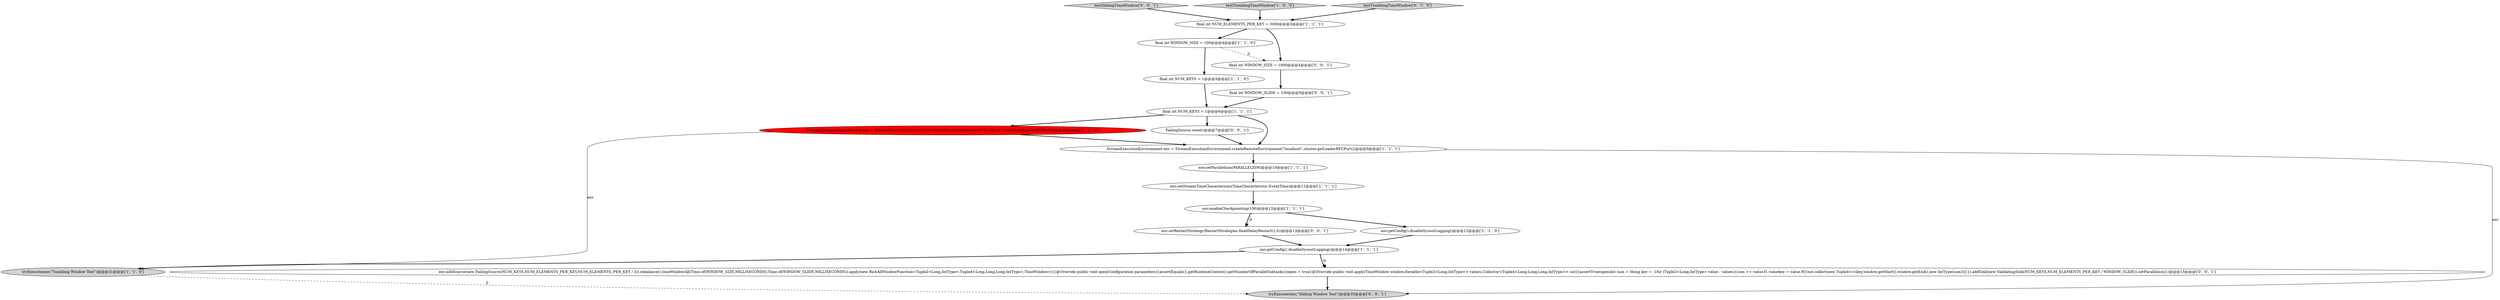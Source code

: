 digraph {
16 [style = filled, label = "FailingSource.reset()@@@7@@@['0', '0', '1']", fillcolor = white, shape = ellipse image = "AAA0AAABBB3BBB"];
4 [style = filled, label = "tryExecute(env,\"Tumbling Window Test\")@@@31@@@['1', '1', '0']", fillcolor = lightgray, shape = ellipse image = "AAA0AAABBB1BBB"];
10 [style = filled, label = "env.getConfig().disableSysoutLogging()@@@12@@@['1', '1', '0']", fillcolor = white, shape = ellipse image = "AAA0AAABBB1BBB"];
2 [style = filled, label = "final int NUM_KEYS = 1@@@5@@@['1', '1', '0']", fillcolor = white, shape = ellipse image = "AAA0AAABBB1BBB"];
12 [style = filled, label = "env.enableCheckpointing(100)@@@12@@@['1', '1', '1']", fillcolor = white, shape = ellipse image = "AAA0AAABBB1BBB"];
11 [style = filled, label = "final int WINDOW_SIZE = 100@@@4@@@['1', '1', '0']", fillcolor = white, shape = ellipse image = "AAA0AAABBB1BBB"];
18 [style = filled, label = "final int WINDOW_SLIDE = 100@@@5@@@['0', '0', '1']", fillcolor = white, shape = ellipse image = "AAA0AAABBB3BBB"];
15 [style = filled, label = "testSlidingTimeWindow['0', '0', '1']", fillcolor = lightgray, shape = diamond image = "AAA0AAABBB3BBB"];
19 [style = filled, label = "tryExecute(env,\"Sliding Window Test\")@@@33@@@['0', '0', '1']", fillcolor = lightgray, shape = ellipse image = "AAA0AAABBB3BBB"];
5 [style = filled, label = "testTumblingTimeWindow['1', '0', '0']", fillcolor = lightgray, shape = diamond image = "AAA0AAABBB1BBB"];
1 [style = filled, label = "StreamExecutionEnvironment env = StreamExecutionEnvironment.createRemoteEnvironment(\"localhost\",cluster.getLeaderRPCPort())@@@8@@@['1', '0', '0']", fillcolor = red, shape = ellipse image = "AAA1AAABBB1BBB"];
6 [style = filled, label = "env.getConfig().disableSysoutLogging()@@@14@@@['1', '1', '1']", fillcolor = white, shape = ellipse image = "AAA0AAABBB1BBB"];
0 [style = filled, label = "StreamExecutionEnvironment env = StreamExecutionEnvironment.createRemoteEnvironment(\"localhost\",cluster.getLeaderRPCPort())@@@9@@@['1', '1', '1']", fillcolor = white, shape = ellipse image = "AAA0AAABBB1BBB"];
20 [style = filled, label = "env.setRestartStrategy(RestartStrategies.fixedDelayRestart(1,0))@@@13@@@['0', '0', '1']", fillcolor = white, shape = ellipse image = "AAA0AAABBB3BBB"];
3 [style = filled, label = "env.setStreamTimeCharacteristic(TimeCharacteristic.EventTime)@@@11@@@['1', '1', '1']", fillcolor = white, shape = ellipse image = "AAA0AAABBB1BBB"];
17 [style = filled, label = "final int WINDOW_SIZE = 1000@@@4@@@['0', '0', '1']", fillcolor = white, shape = ellipse image = "AAA0AAABBB3BBB"];
13 [style = filled, label = "testTumblingTimeWindow['0', '1', '0']", fillcolor = lightgray, shape = diamond image = "AAA0AAABBB2BBB"];
7 [style = filled, label = "final int NUM_ELEMENTS_PER_KEY = 3000@@@3@@@['1', '1', '1']", fillcolor = white, shape = ellipse image = "AAA0AAABBB1BBB"];
14 [style = filled, label = "env.addSource(new FailingSource(NUM_KEYS,NUM_ELEMENTS_PER_KEY,NUM_ELEMENTS_PER_KEY / 3)).rebalance().timeWindowAll(Time.of(WINDOW_SIZE,MILLISECONDS),Time.of(WINDOW_SLIDE,MILLISECONDS)).apply(new RichAllWindowFunction<Tuple2<Long,IntType>,Tuple4<Long,Long,Long,IntType>,TimeWindow>(){@Override public void open(Configuration parameters){assertEquals(1,getRuntimeContext().getNumberOfParallelSubtasks())open = true}@Override public void apply(TimeWindow window,Iterable<Tuple2<Long,IntType>> values,Collector<Tuple4<Long,Long,Long,IntType>> out){assertTrue(open)int sum = 0long key = -1for (Tuple2<Long,IntType> value : values){sum += value.f1.valuekey = value.f0}out.collect(new Tuple4<>(key,window.getStart(),window.getEnd(),new IntType(sum)))}}).addSink(new ValidatingSink(NUM_KEYS,NUM_ELEMENTS_PER_KEY / WINDOW_SLIDE)).setParallelism(1)@@@15@@@['0', '0', '1']", fillcolor = white, shape = ellipse image = "AAA0AAABBB3BBB"];
9 [style = filled, label = "env.setParallelism(PARALLELISM)@@@10@@@['1', '1', '1']", fillcolor = white, shape = ellipse image = "AAA0AAABBB1BBB"];
8 [style = filled, label = "final int NUM_KEYS = 1@@@6@@@['1', '1', '1']", fillcolor = white, shape = ellipse image = "AAA0AAABBB1BBB"];
8->16 [style = bold, label=""];
0->9 [style = bold, label=""];
16->0 [style = bold, label=""];
7->11 [style = bold, label=""];
7->17 [style = bold, label=""];
12->20 [style = dashed, label="0"];
15->7 [style = bold, label=""];
12->20 [style = bold, label=""];
14->19 [style = bold, label=""];
1->0 [style = bold, label=""];
20->6 [style = bold, label=""];
3->12 [style = bold, label=""];
11->17 [style = dashed, label="0"];
6->14 [style = dashed, label="0"];
1->4 [style = solid, label="env"];
10->6 [style = bold, label=""];
11->2 [style = bold, label=""];
0->19 [style = solid, label="env"];
8->0 [style = bold, label=""];
6->14 [style = bold, label=""];
8->1 [style = bold, label=""];
6->4 [style = bold, label=""];
12->10 [style = bold, label=""];
13->7 [style = bold, label=""];
9->3 [style = bold, label=""];
5->7 [style = bold, label=""];
4->19 [style = dashed, label="0"];
18->8 [style = bold, label=""];
17->18 [style = bold, label=""];
2->8 [style = bold, label=""];
}
